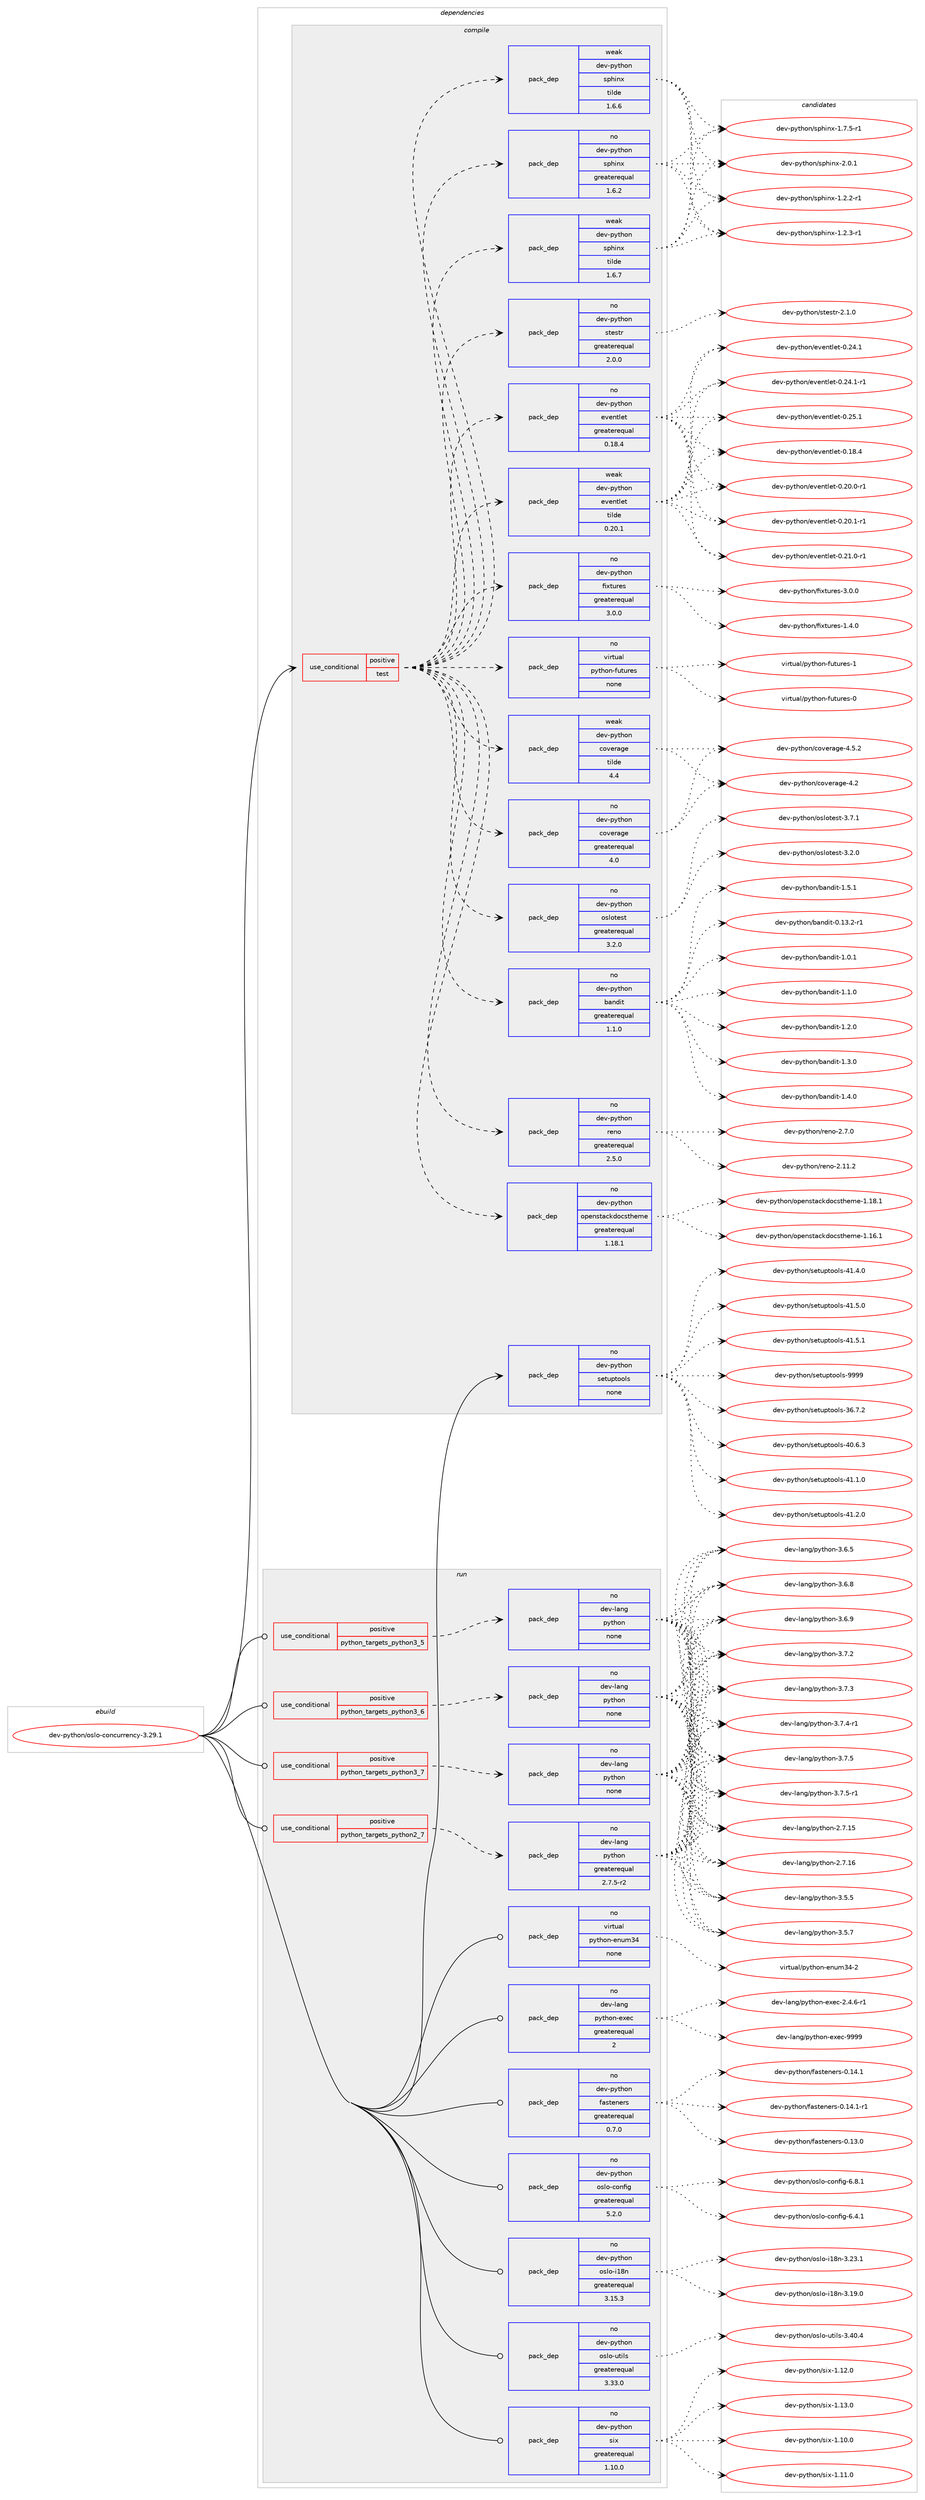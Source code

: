 digraph prolog {

# *************
# Graph options
# *************

newrank=true;
concentrate=true;
compound=true;
graph [rankdir=LR,fontname=Helvetica,fontsize=10,ranksep=1.5];#, ranksep=2.5, nodesep=0.2];
edge  [arrowhead=vee];
node  [fontname=Helvetica,fontsize=10];

# **********
# The ebuild
# **********

subgraph cluster_leftcol {
color=gray;
rank=same;
label=<<i>ebuild</i>>;
id [label="dev-python/oslo-concurrency-3.29.1", color=red, width=4, href="../dev-python/oslo-concurrency-3.29.1.svg"];
}

# ****************
# The dependencies
# ****************

subgraph cluster_midcol {
color=gray;
label=<<i>dependencies</i>>;
subgraph cluster_compile {
fillcolor="#eeeeee";
style=filled;
label=<<i>compile</i>>;
subgraph cond143730 {
dependency618669 [label=<<TABLE BORDER="0" CELLBORDER="1" CELLSPACING="0" CELLPADDING="4"><TR><TD ROWSPAN="3" CELLPADDING="10">use_conditional</TD></TR><TR><TD>positive</TD></TR><TR><TD>test</TD></TR></TABLE>>, shape=none, color=red];
subgraph pack463131 {
dependency618670 [label=<<TABLE BORDER="0" CELLBORDER="1" CELLSPACING="0" CELLPADDING="4" WIDTH="220"><TR><TD ROWSPAN="6" CELLPADDING="30">pack_dep</TD></TR><TR><TD WIDTH="110">no</TD></TR><TR><TD>dev-python</TD></TR><TR><TD>oslotest</TD></TR><TR><TD>greaterequal</TD></TR><TR><TD>3.2.0</TD></TR></TABLE>>, shape=none, color=blue];
}
dependency618669:e -> dependency618670:w [weight=20,style="dashed",arrowhead="vee"];
subgraph pack463132 {
dependency618671 [label=<<TABLE BORDER="0" CELLBORDER="1" CELLSPACING="0" CELLPADDING="4" WIDTH="220"><TR><TD ROWSPAN="6" CELLPADDING="30">pack_dep</TD></TR><TR><TD WIDTH="110">no</TD></TR><TR><TD>dev-python</TD></TR><TR><TD>coverage</TD></TR><TR><TD>greaterequal</TD></TR><TR><TD>4.0</TD></TR></TABLE>>, shape=none, color=blue];
}
dependency618669:e -> dependency618671:w [weight=20,style="dashed",arrowhead="vee"];
subgraph pack463133 {
dependency618672 [label=<<TABLE BORDER="0" CELLBORDER="1" CELLSPACING="0" CELLPADDING="4" WIDTH="220"><TR><TD ROWSPAN="6" CELLPADDING="30">pack_dep</TD></TR><TR><TD WIDTH="110">weak</TD></TR><TR><TD>dev-python</TD></TR><TR><TD>coverage</TD></TR><TR><TD>tilde</TD></TR><TR><TD>4.4</TD></TR></TABLE>>, shape=none, color=blue];
}
dependency618669:e -> dependency618672:w [weight=20,style="dashed",arrowhead="vee"];
subgraph pack463134 {
dependency618673 [label=<<TABLE BORDER="0" CELLBORDER="1" CELLSPACING="0" CELLPADDING="4" WIDTH="220"><TR><TD ROWSPAN="6" CELLPADDING="30">pack_dep</TD></TR><TR><TD WIDTH="110">no</TD></TR><TR><TD>virtual</TD></TR><TR><TD>python-futures</TD></TR><TR><TD>none</TD></TR><TR><TD></TD></TR></TABLE>>, shape=none, color=blue];
}
dependency618669:e -> dependency618673:w [weight=20,style="dashed",arrowhead="vee"];
subgraph pack463135 {
dependency618674 [label=<<TABLE BORDER="0" CELLBORDER="1" CELLSPACING="0" CELLPADDING="4" WIDTH="220"><TR><TD ROWSPAN="6" CELLPADDING="30">pack_dep</TD></TR><TR><TD WIDTH="110">no</TD></TR><TR><TD>dev-python</TD></TR><TR><TD>fixtures</TD></TR><TR><TD>greaterequal</TD></TR><TR><TD>3.0.0</TD></TR></TABLE>>, shape=none, color=blue];
}
dependency618669:e -> dependency618674:w [weight=20,style="dashed",arrowhead="vee"];
subgraph pack463136 {
dependency618675 [label=<<TABLE BORDER="0" CELLBORDER="1" CELLSPACING="0" CELLPADDING="4" WIDTH="220"><TR><TD ROWSPAN="6" CELLPADDING="30">pack_dep</TD></TR><TR><TD WIDTH="110">no</TD></TR><TR><TD>dev-python</TD></TR><TR><TD>stestr</TD></TR><TR><TD>greaterequal</TD></TR><TR><TD>2.0.0</TD></TR></TABLE>>, shape=none, color=blue];
}
dependency618669:e -> dependency618675:w [weight=20,style="dashed",arrowhead="vee"];
subgraph pack463137 {
dependency618676 [label=<<TABLE BORDER="0" CELLBORDER="1" CELLSPACING="0" CELLPADDING="4" WIDTH="220"><TR><TD ROWSPAN="6" CELLPADDING="30">pack_dep</TD></TR><TR><TD WIDTH="110">no</TD></TR><TR><TD>dev-python</TD></TR><TR><TD>sphinx</TD></TR><TR><TD>greaterequal</TD></TR><TR><TD>1.6.2</TD></TR></TABLE>>, shape=none, color=blue];
}
dependency618669:e -> dependency618676:w [weight=20,style="dashed",arrowhead="vee"];
subgraph pack463138 {
dependency618677 [label=<<TABLE BORDER="0" CELLBORDER="1" CELLSPACING="0" CELLPADDING="4" WIDTH="220"><TR><TD ROWSPAN="6" CELLPADDING="30">pack_dep</TD></TR><TR><TD WIDTH="110">weak</TD></TR><TR><TD>dev-python</TD></TR><TR><TD>sphinx</TD></TR><TR><TD>tilde</TD></TR><TR><TD>1.6.6</TD></TR></TABLE>>, shape=none, color=blue];
}
dependency618669:e -> dependency618677:w [weight=20,style="dashed",arrowhead="vee"];
subgraph pack463139 {
dependency618678 [label=<<TABLE BORDER="0" CELLBORDER="1" CELLSPACING="0" CELLPADDING="4" WIDTH="220"><TR><TD ROWSPAN="6" CELLPADDING="30">pack_dep</TD></TR><TR><TD WIDTH="110">weak</TD></TR><TR><TD>dev-python</TD></TR><TR><TD>sphinx</TD></TR><TR><TD>tilde</TD></TR><TR><TD>1.6.7</TD></TR></TABLE>>, shape=none, color=blue];
}
dependency618669:e -> dependency618678:w [weight=20,style="dashed",arrowhead="vee"];
subgraph pack463140 {
dependency618679 [label=<<TABLE BORDER="0" CELLBORDER="1" CELLSPACING="0" CELLPADDING="4" WIDTH="220"><TR><TD ROWSPAN="6" CELLPADDING="30">pack_dep</TD></TR><TR><TD WIDTH="110">no</TD></TR><TR><TD>dev-python</TD></TR><TR><TD>openstackdocstheme</TD></TR><TR><TD>greaterequal</TD></TR><TR><TD>1.18.1</TD></TR></TABLE>>, shape=none, color=blue];
}
dependency618669:e -> dependency618679:w [weight=20,style="dashed",arrowhead="vee"];
subgraph pack463141 {
dependency618680 [label=<<TABLE BORDER="0" CELLBORDER="1" CELLSPACING="0" CELLPADDING="4" WIDTH="220"><TR><TD ROWSPAN="6" CELLPADDING="30">pack_dep</TD></TR><TR><TD WIDTH="110">no</TD></TR><TR><TD>dev-python</TD></TR><TR><TD>reno</TD></TR><TR><TD>greaterequal</TD></TR><TR><TD>2.5.0</TD></TR></TABLE>>, shape=none, color=blue];
}
dependency618669:e -> dependency618680:w [weight=20,style="dashed",arrowhead="vee"];
subgraph pack463142 {
dependency618681 [label=<<TABLE BORDER="0" CELLBORDER="1" CELLSPACING="0" CELLPADDING="4" WIDTH="220"><TR><TD ROWSPAN="6" CELLPADDING="30">pack_dep</TD></TR><TR><TD WIDTH="110">no</TD></TR><TR><TD>dev-python</TD></TR><TR><TD>eventlet</TD></TR><TR><TD>greaterequal</TD></TR><TR><TD>0.18.4</TD></TR></TABLE>>, shape=none, color=blue];
}
dependency618669:e -> dependency618681:w [weight=20,style="dashed",arrowhead="vee"];
subgraph pack463143 {
dependency618682 [label=<<TABLE BORDER="0" CELLBORDER="1" CELLSPACING="0" CELLPADDING="4" WIDTH="220"><TR><TD ROWSPAN="6" CELLPADDING="30">pack_dep</TD></TR><TR><TD WIDTH="110">weak</TD></TR><TR><TD>dev-python</TD></TR><TR><TD>eventlet</TD></TR><TR><TD>tilde</TD></TR><TR><TD>0.20.1</TD></TR></TABLE>>, shape=none, color=blue];
}
dependency618669:e -> dependency618682:w [weight=20,style="dashed",arrowhead="vee"];
subgraph pack463144 {
dependency618683 [label=<<TABLE BORDER="0" CELLBORDER="1" CELLSPACING="0" CELLPADDING="4" WIDTH="220"><TR><TD ROWSPAN="6" CELLPADDING="30">pack_dep</TD></TR><TR><TD WIDTH="110">no</TD></TR><TR><TD>dev-python</TD></TR><TR><TD>bandit</TD></TR><TR><TD>greaterequal</TD></TR><TR><TD>1.1.0</TD></TR></TABLE>>, shape=none, color=blue];
}
dependency618669:e -> dependency618683:w [weight=20,style="dashed",arrowhead="vee"];
}
id:e -> dependency618669:w [weight=20,style="solid",arrowhead="vee"];
subgraph pack463145 {
dependency618684 [label=<<TABLE BORDER="0" CELLBORDER="1" CELLSPACING="0" CELLPADDING="4" WIDTH="220"><TR><TD ROWSPAN="6" CELLPADDING="30">pack_dep</TD></TR><TR><TD WIDTH="110">no</TD></TR><TR><TD>dev-python</TD></TR><TR><TD>setuptools</TD></TR><TR><TD>none</TD></TR><TR><TD></TD></TR></TABLE>>, shape=none, color=blue];
}
id:e -> dependency618684:w [weight=20,style="solid",arrowhead="vee"];
}
subgraph cluster_compileandrun {
fillcolor="#eeeeee";
style=filled;
label=<<i>compile and run</i>>;
}
subgraph cluster_run {
fillcolor="#eeeeee";
style=filled;
label=<<i>run</i>>;
subgraph cond143731 {
dependency618685 [label=<<TABLE BORDER="0" CELLBORDER="1" CELLSPACING="0" CELLPADDING="4"><TR><TD ROWSPAN="3" CELLPADDING="10">use_conditional</TD></TR><TR><TD>positive</TD></TR><TR><TD>python_targets_python2_7</TD></TR></TABLE>>, shape=none, color=red];
subgraph pack463146 {
dependency618686 [label=<<TABLE BORDER="0" CELLBORDER="1" CELLSPACING="0" CELLPADDING="4" WIDTH="220"><TR><TD ROWSPAN="6" CELLPADDING="30">pack_dep</TD></TR><TR><TD WIDTH="110">no</TD></TR><TR><TD>dev-lang</TD></TR><TR><TD>python</TD></TR><TR><TD>greaterequal</TD></TR><TR><TD>2.7.5-r2</TD></TR></TABLE>>, shape=none, color=blue];
}
dependency618685:e -> dependency618686:w [weight=20,style="dashed",arrowhead="vee"];
}
id:e -> dependency618685:w [weight=20,style="solid",arrowhead="odot"];
subgraph cond143732 {
dependency618687 [label=<<TABLE BORDER="0" CELLBORDER="1" CELLSPACING="0" CELLPADDING="4"><TR><TD ROWSPAN="3" CELLPADDING="10">use_conditional</TD></TR><TR><TD>positive</TD></TR><TR><TD>python_targets_python3_5</TD></TR></TABLE>>, shape=none, color=red];
subgraph pack463147 {
dependency618688 [label=<<TABLE BORDER="0" CELLBORDER="1" CELLSPACING="0" CELLPADDING="4" WIDTH="220"><TR><TD ROWSPAN="6" CELLPADDING="30">pack_dep</TD></TR><TR><TD WIDTH="110">no</TD></TR><TR><TD>dev-lang</TD></TR><TR><TD>python</TD></TR><TR><TD>none</TD></TR><TR><TD></TD></TR></TABLE>>, shape=none, color=blue];
}
dependency618687:e -> dependency618688:w [weight=20,style="dashed",arrowhead="vee"];
}
id:e -> dependency618687:w [weight=20,style="solid",arrowhead="odot"];
subgraph cond143733 {
dependency618689 [label=<<TABLE BORDER="0" CELLBORDER="1" CELLSPACING="0" CELLPADDING="4"><TR><TD ROWSPAN="3" CELLPADDING="10">use_conditional</TD></TR><TR><TD>positive</TD></TR><TR><TD>python_targets_python3_6</TD></TR></TABLE>>, shape=none, color=red];
subgraph pack463148 {
dependency618690 [label=<<TABLE BORDER="0" CELLBORDER="1" CELLSPACING="0" CELLPADDING="4" WIDTH="220"><TR><TD ROWSPAN="6" CELLPADDING="30">pack_dep</TD></TR><TR><TD WIDTH="110">no</TD></TR><TR><TD>dev-lang</TD></TR><TR><TD>python</TD></TR><TR><TD>none</TD></TR><TR><TD></TD></TR></TABLE>>, shape=none, color=blue];
}
dependency618689:e -> dependency618690:w [weight=20,style="dashed",arrowhead="vee"];
}
id:e -> dependency618689:w [weight=20,style="solid",arrowhead="odot"];
subgraph cond143734 {
dependency618691 [label=<<TABLE BORDER="0" CELLBORDER="1" CELLSPACING="0" CELLPADDING="4"><TR><TD ROWSPAN="3" CELLPADDING="10">use_conditional</TD></TR><TR><TD>positive</TD></TR><TR><TD>python_targets_python3_7</TD></TR></TABLE>>, shape=none, color=red];
subgraph pack463149 {
dependency618692 [label=<<TABLE BORDER="0" CELLBORDER="1" CELLSPACING="0" CELLPADDING="4" WIDTH="220"><TR><TD ROWSPAN="6" CELLPADDING="30">pack_dep</TD></TR><TR><TD WIDTH="110">no</TD></TR><TR><TD>dev-lang</TD></TR><TR><TD>python</TD></TR><TR><TD>none</TD></TR><TR><TD></TD></TR></TABLE>>, shape=none, color=blue];
}
dependency618691:e -> dependency618692:w [weight=20,style="dashed",arrowhead="vee"];
}
id:e -> dependency618691:w [weight=20,style="solid",arrowhead="odot"];
subgraph pack463150 {
dependency618693 [label=<<TABLE BORDER="0" CELLBORDER="1" CELLSPACING="0" CELLPADDING="4" WIDTH="220"><TR><TD ROWSPAN="6" CELLPADDING="30">pack_dep</TD></TR><TR><TD WIDTH="110">no</TD></TR><TR><TD>dev-lang</TD></TR><TR><TD>python-exec</TD></TR><TR><TD>greaterequal</TD></TR><TR><TD>2</TD></TR></TABLE>>, shape=none, color=blue];
}
id:e -> dependency618693:w [weight=20,style="solid",arrowhead="odot"];
subgraph pack463151 {
dependency618694 [label=<<TABLE BORDER="0" CELLBORDER="1" CELLSPACING="0" CELLPADDING="4" WIDTH="220"><TR><TD ROWSPAN="6" CELLPADDING="30">pack_dep</TD></TR><TR><TD WIDTH="110">no</TD></TR><TR><TD>dev-python</TD></TR><TR><TD>fasteners</TD></TR><TR><TD>greaterequal</TD></TR><TR><TD>0.7.0</TD></TR></TABLE>>, shape=none, color=blue];
}
id:e -> dependency618694:w [weight=20,style="solid",arrowhead="odot"];
subgraph pack463152 {
dependency618695 [label=<<TABLE BORDER="0" CELLBORDER="1" CELLSPACING="0" CELLPADDING="4" WIDTH="220"><TR><TD ROWSPAN="6" CELLPADDING="30">pack_dep</TD></TR><TR><TD WIDTH="110">no</TD></TR><TR><TD>dev-python</TD></TR><TR><TD>oslo-config</TD></TR><TR><TD>greaterequal</TD></TR><TR><TD>5.2.0</TD></TR></TABLE>>, shape=none, color=blue];
}
id:e -> dependency618695:w [weight=20,style="solid",arrowhead="odot"];
subgraph pack463153 {
dependency618696 [label=<<TABLE BORDER="0" CELLBORDER="1" CELLSPACING="0" CELLPADDING="4" WIDTH="220"><TR><TD ROWSPAN="6" CELLPADDING="30">pack_dep</TD></TR><TR><TD WIDTH="110">no</TD></TR><TR><TD>dev-python</TD></TR><TR><TD>oslo-i18n</TD></TR><TR><TD>greaterequal</TD></TR><TR><TD>3.15.3</TD></TR></TABLE>>, shape=none, color=blue];
}
id:e -> dependency618696:w [weight=20,style="solid",arrowhead="odot"];
subgraph pack463154 {
dependency618697 [label=<<TABLE BORDER="0" CELLBORDER="1" CELLSPACING="0" CELLPADDING="4" WIDTH="220"><TR><TD ROWSPAN="6" CELLPADDING="30">pack_dep</TD></TR><TR><TD WIDTH="110">no</TD></TR><TR><TD>dev-python</TD></TR><TR><TD>oslo-utils</TD></TR><TR><TD>greaterequal</TD></TR><TR><TD>3.33.0</TD></TR></TABLE>>, shape=none, color=blue];
}
id:e -> dependency618697:w [weight=20,style="solid",arrowhead="odot"];
subgraph pack463155 {
dependency618698 [label=<<TABLE BORDER="0" CELLBORDER="1" CELLSPACING="0" CELLPADDING="4" WIDTH="220"><TR><TD ROWSPAN="6" CELLPADDING="30">pack_dep</TD></TR><TR><TD WIDTH="110">no</TD></TR><TR><TD>dev-python</TD></TR><TR><TD>six</TD></TR><TR><TD>greaterequal</TD></TR><TR><TD>1.10.0</TD></TR></TABLE>>, shape=none, color=blue];
}
id:e -> dependency618698:w [weight=20,style="solid",arrowhead="odot"];
subgraph pack463156 {
dependency618699 [label=<<TABLE BORDER="0" CELLBORDER="1" CELLSPACING="0" CELLPADDING="4" WIDTH="220"><TR><TD ROWSPAN="6" CELLPADDING="30">pack_dep</TD></TR><TR><TD WIDTH="110">no</TD></TR><TR><TD>virtual</TD></TR><TR><TD>python-enum34</TD></TR><TR><TD>none</TD></TR><TR><TD></TD></TR></TABLE>>, shape=none, color=blue];
}
id:e -> dependency618699:w [weight=20,style="solid",arrowhead="odot"];
}
}

# **************
# The candidates
# **************

subgraph cluster_choices {
rank=same;
color=gray;
label=<<i>candidates</i>>;

subgraph choice463131 {
color=black;
nodesep=1;
choice1001011184511212111610411111047111115108111116101115116455146504648 [label="dev-python/oslotest-3.2.0", color=red, width=4,href="../dev-python/oslotest-3.2.0.svg"];
choice1001011184511212111610411111047111115108111116101115116455146554649 [label="dev-python/oslotest-3.7.1", color=red, width=4,href="../dev-python/oslotest-3.7.1.svg"];
dependency618670:e -> choice1001011184511212111610411111047111115108111116101115116455146504648:w [style=dotted,weight="100"];
dependency618670:e -> choice1001011184511212111610411111047111115108111116101115116455146554649:w [style=dotted,weight="100"];
}
subgraph choice463132 {
color=black;
nodesep=1;
choice1001011184511212111610411111047991111181011149710310145524650 [label="dev-python/coverage-4.2", color=red, width=4,href="../dev-python/coverage-4.2.svg"];
choice10010111845112121116104111110479911111810111497103101455246534650 [label="dev-python/coverage-4.5.2", color=red, width=4,href="../dev-python/coverage-4.5.2.svg"];
dependency618671:e -> choice1001011184511212111610411111047991111181011149710310145524650:w [style=dotted,weight="100"];
dependency618671:e -> choice10010111845112121116104111110479911111810111497103101455246534650:w [style=dotted,weight="100"];
}
subgraph choice463133 {
color=black;
nodesep=1;
choice1001011184511212111610411111047991111181011149710310145524650 [label="dev-python/coverage-4.2", color=red, width=4,href="../dev-python/coverage-4.2.svg"];
choice10010111845112121116104111110479911111810111497103101455246534650 [label="dev-python/coverage-4.5.2", color=red, width=4,href="../dev-python/coverage-4.5.2.svg"];
dependency618672:e -> choice1001011184511212111610411111047991111181011149710310145524650:w [style=dotted,weight="100"];
dependency618672:e -> choice10010111845112121116104111110479911111810111497103101455246534650:w [style=dotted,weight="100"];
}
subgraph choice463134 {
color=black;
nodesep=1;
choice1181051141161179710847112121116104111110451021171161171141011154548 [label="virtual/python-futures-0", color=red, width=4,href="../virtual/python-futures-0.svg"];
choice1181051141161179710847112121116104111110451021171161171141011154549 [label="virtual/python-futures-1", color=red, width=4,href="../virtual/python-futures-1.svg"];
dependency618673:e -> choice1181051141161179710847112121116104111110451021171161171141011154548:w [style=dotted,weight="100"];
dependency618673:e -> choice1181051141161179710847112121116104111110451021171161171141011154549:w [style=dotted,weight="100"];
}
subgraph choice463135 {
color=black;
nodesep=1;
choice1001011184511212111610411111047102105120116117114101115454946524648 [label="dev-python/fixtures-1.4.0", color=red, width=4,href="../dev-python/fixtures-1.4.0.svg"];
choice1001011184511212111610411111047102105120116117114101115455146484648 [label="dev-python/fixtures-3.0.0", color=red, width=4,href="../dev-python/fixtures-3.0.0.svg"];
dependency618674:e -> choice1001011184511212111610411111047102105120116117114101115454946524648:w [style=dotted,weight="100"];
dependency618674:e -> choice1001011184511212111610411111047102105120116117114101115455146484648:w [style=dotted,weight="100"];
}
subgraph choice463136 {
color=black;
nodesep=1;
choice1001011184511212111610411111047115116101115116114455046494648 [label="dev-python/stestr-2.1.0", color=red, width=4,href="../dev-python/stestr-2.1.0.svg"];
dependency618675:e -> choice1001011184511212111610411111047115116101115116114455046494648:w [style=dotted,weight="100"];
}
subgraph choice463137 {
color=black;
nodesep=1;
choice10010111845112121116104111110471151121041051101204549465046504511449 [label="dev-python/sphinx-1.2.2-r1", color=red, width=4,href="../dev-python/sphinx-1.2.2-r1.svg"];
choice10010111845112121116104111110471151121041051101204549465046514511449 [label="dev-python/sphinx-1.2.3-r1", color=red, width=4,href="../dev-python/sphinx-1.2.3-r1.svg"];
choice10010111845112121116104111110471151121041051101204549465546534511449 [label="dev-python/sphinx-1.7.5-r1", color=red, width=4,href="../dev-python/sphinx-1.7.5-r1.svg"];
choice1001011184511212111610411111047115112104105110120455046484649 [label="dev-python/sphinx-2.0.1", color=red, width=4,href="../dev-python/sphinx-2.0.1.svg"];
dependency618676:e -> choice10010111845112121116104111110471151121041051101204549465046504511449:w [style=dotted,weight="100"];
dependency618676:e -> choice10010111845112121116104111110471151121041051101204549465046514511449:w [style=dotted,weight="100"];
dependency618676:e -> choice10010111845112121116104111110471151121041051101204549465546534511449:w [style=dotted,weight="100"];
dependency618676:e -> choice1001011184511212111610411111047115112104105110120455046484649:w [style=dotted,weight="100"];
}
subgraph choice463138 {
color=black;
nodesep=1;
choice10010111845112121116104111110471151121041051101204549465046504511449 [label="dev-python/sphinx-1.2.2-r1", color=red, width=4,href="../dev-python/sphinx-1.2.2-r1.svg"];
choice10010111845112121116104111110471151121041051101204549465046514511449 [label="dev-python/sphinx-1.2.3-r1", color=red, width=4,href="../dev-python/sphinx-1.2.3-r1.svg"];
choice10010111845112121116104111110471151121041051101204549465546534511449 [label="dev-python/sphinx-1.7.5-r1", color=red, width=4,href="../dev-python/sphinx-1.7.5-r1.svg"];
choice1001011184511212111610411111047115112104105110120455046484649 [label="dev-python/sphinx-2.0.1", color=red, width=4,href="../dev-python/sphinx-2.0.1.svg"];
dependency618677:e -> choice10010111845112121116104111110471151121041051101204549465046504511449:w [style=dotted,weight="100"];
dependency618677:e -> choice10010111845112121116104111110471151121041051101204549465046514511449:w [style=dotted,weight="100"];
dependency618677:e -> choice10010111845112121116104111110471151121041051101204549465546534511449:w [style=dotted,weight="100"];
dependency618677:e -> choice1001011184511212111610411111047115112104105110120455046484649:w [style=dotted,weight="100"];
}
subgraph choice463139 {
color=black;
nodesep=1;
choice10010111845112121116104111110471151121041051101204549465046504511449 [label="dev-python/sphinx-1.2.2-r1", color=red, width=4,href="../dev-python/sphinx-1.2.2-r1.svg"];
choice10010111845112121116104111110471151121041051101204549465046514511449 [label="dev-python/sphinx-1.2.3-r1", color=red, width=4,href="../dev-python/sphinx-1.2.3-r1.svg"];
choice10010111845112121116104111110471151121041051101204549465546534511449 [label="dev-python/sphinx-1.7.5-r1", color=red, width=4,href="../dev-python/sphinx-1.7.5-r1.svg"];
choice1001011184511212111610411111047115112104105110120455046484649 [label="dev-python/sphinx-2.0.1", color=red, width=4,href="../dev-python/sphinx-2.0.1.svg"];
dependency618678:e -> choice10010111845112121116104111110471151121041051101204549465046504511449:w [style=dotted,weight="100"];
dependency618678:e -> choice10010111845112121116104111110471151121041051101204549465046514511449:w [style=dotted,weight="100"];
dependency618678:e -> choice10010111845112121116104111110471151121041051101204549465546534511449:w [style=dotted,weight="100"];
dependency618678:e -> choice1001011184511212111610411111047115112104105110120455046484649:w [style=dotted,weight="100"];
}
subgraph choice463140 {
color=black;
nodesep=1;
choice100101118451121211161041111104711111210111011511697991071001119911511610410110910145494649544649 [label="dev-python/openstackdocstheme-1.16.1", color=red, width=4,href="../dev-python/openstackdocstheme-1.16.1.svg"];
choice100101118451121211161041111104711111210111011511697991071001119911511610410110910145494649564649 [label="dev-python/openstackdocstheme-1.18.1", color=red, width=4,href="../dev-python/openstackdocstheme-1.18.1.svg"];
dependency618679:e -> choice100101118451121211161041111104711111210111011511697991071001119911511610410110910145494649544649:w [style=dotted,weight="100"];
dependency618679:e -> choice100101118451121211161041111104711111210111011511697991071001119911511610410110910145494649564649:w [style=dotted,weight="100"];
}
subgraph choice463141 {
color=black;
nodesep=1;
choice100101118451121211161041111104711410111011145504649494650 [label="dev-python/reno-2.11.2", color=red, width=4,href="../dev-python/reno-2.11.2.svg"];
choice1001011184511212111610411111047114101110111455046554648 [label="dev-python/reno-2.7.0", color=red, width=4,href="../dev-python/reno-2.7.0.svg"];
dependency618680:e -> choice100101118451121211161041111104711410111011145504649494650:w [style=dotted,weight="100"];
dependency618680:e -> choice1001011184511212111610411111047114101110111455046554648:w [style=dotted,weight="100"];
}
subgraph choice463142 {
color=black;
nodesep=1;
choice100101118451121211161041111104710111810111011610810111645484649564652 [label="dev-python/eventlet-0.18.4", color=red, width=4,href="../dev-python/eventlet-0.18.4.svg"];
choice1001011184511212111610411111047101118101110116108101116454846504846484511449 [label="dev-python/eventlet-0.20.0-r1", color=red, width=4,href="../dev-python/eventlet-0.20.0-r1.svg"];
choice1001011184511212111610411111047101118101110116108101116454846504846494511449 [label="dev-python/eventlet-0.20.1-r1", color=red, width=4,href="../dev-python/eventlet-0.20.1-r1.svg"];
choice1001011184511212111610411111047101118101110116108101116454846504946484511449 [label="dev-python/eventlet-0.21.0-r1", color=red, width=4,href="../dev-python/eventlet-0.21.0-r1.svg"];
choice100101118451121211161041111104710111810111011610810111645484650524649 [label="dev-python/eventlet-0.24.1", color=red, width=4,href="../dev-python/eventlet-0.24.1.svg"];
choice1001011184511212111610411111047101118101110116108101116454846505246494511449 [label="dev-python/eventlet-0.24.1-r1", color=red, width=4,href="../dev-python/eventlet-0.24.1-r1.svg"];
choice100101118451121211161041111104710111810111011610810111645484650534649 [label="dev-python/eventlet-0.25.1", color=red, width=4,href="../dev-python/eventlet-0.25.1.svg"];
dependency618681:e -> choice100101118451121211161041111104710111810111011610810111645484649564652:w [style=dotted,weight="100"];
dependency618681:e -> choice1001011184511212111610411111047101118101110116108101116454846504846484511449:w [style=dotted,weight="100"];
dependency618681:e -> choice1001011184511212111610411111047101118101110116108101116454846504846494511449:w [style=dotted,weight="100"];
dependency618681:e -> choice1001011184511212111610411111047101118101110116108101116454846504946484511449:w [style=dotted,weight="100"];
dependency618681:e -> choice100101118451121211161041111104710111810111011610810111645484650524649:w [style=dotted,weight="100"];
dependency618681:e -> choice1001011184511212111610411111047101118101110116108101116454846505246494511449:w [style=dotted,weight="100"];
dependency618681:e -> choice100101118451121211161041111104710111810111011610810111645484650534649:w [style=dotted,weight="100"];
}
subgraph choice463143 {
color=black;
nodesep=1;
choice100101118451121211161041111104710111810111011610810111645484649564652 [label="dev-python/eventlet-0.18.4", color=red, width=4,href="../dev-python/eventlet-0.18.4.svg"];
choice1001011184511212111610411111047101118101110116108101116454846504846484511449 [label="dev-python/eventlet-0.20.0-r1", color=red, width=4,href="../dev-python/eventlet-0.20.0-r1.svg"];
choice1001011184511212111610411111047101118101110116108101116454846504846494511449 [label="dev-python/eventlet-0.20.1-r1", color=red, width=4,href="../dev-python/eventlet-0.20.1-r1.svg"];
choice1001011184511212111610411111047101118101110116108101116454846504946484511449 [label="dev-python/eventlet-0.21.0-r1", color=red, width=4,href="../dev-python/eventlet-0.21.0-r1.svg"];
choice100101118451121211161041111104710111810111011610810111645484650524649 [label="dev-python/eventlet-0.24.1", color=red, width=4,href="../dev-python/eventlet-0.24.1.svg"];
choice1001011184511212111610411111047101118101110116108101116454846505246494511449 [label="dev-python/eventlet-0.24.1-r1", color=red, width=4,href="../dev-python/eventlet-0.24.1-r1.svg"];
choice100101118451121211161041111104710111810111011610810111645484650534649 [label="dev-python/eventlet-0.25.1", color=red, width=4,href="../dev-python/eventlet-0.25.1.svg"];
dependency618682:e -> choice100101118451121211161041111104710111810111011610810111645484649564652:w [style=dotted,weight="100"];
dependency618682:e -> choice1001011184511212111610411111047101118101110116108101116454846504846484511449:w [style=dotted,weight="100"];
dependency618682:e -> choice1001011184511212111610411111047101118101110116108101116454846504846494511449:w [style=dotted,weight="100"];
dependency618682:e -> choice1001011184511212111610411111047101118101110116108101116454846504946484511449:w [style=dotted,weight="100"];
dependency618682:e -> choice100101118451121211161041111104710111810111011610810111645484650524649:w [style=dotted,weight="100"];
dependency618682:e -> choice1001011184511212111610411111047101118101110116108101116454846505246494511449:w [style=dotted,weight="100"];
dependency618682:e -> choice100101118451121211161041111104710111810111011610810111645484650534649:w [style=dotted,weight="100"];
}
subgraph choice463144 {
color=black;
nodesep=1;
choice10010111845112121116104111110479897110100105116454846495146504511449 [label="dev-python/bandit-0.13.2-r1", color=red, width=4,href="../dev-python/bandit-0.13.2-r1.svg"];
choice10010111845112121116104111110479897110100105116454946484649 [label="dev-python/bandit-1.0.1", color=red, width=4,href="../dev-python/bandit-1.0.1.svg"];
choice10010111845112121116104111110479897110100105116454946494648 [label="dev-python/bandit-1.1.0", color=red, width=4,href="../dev-python/bandit-1.1.0.svg"];
choice10010111845112121116104111110479897110100105116454946504648 [label="dev-python/bandit-1.2.0", color=red, width=4,href="../dev-python/bandit-1.2.0.svg"];
choice10010111845112121116104111110479897110100105116454946514648 [label="dev-python/bandit-1.3.0", color=red, width=4,href="../dev-python/bandit-1.3.0.svg"];
choice10010111845112121116104111110479897110100105116454946524648 [label="dev-python/bandit-1.4.0", color=red, width=4,href="../dev-python/bandit-1.4.0.svg"];
choice10010111845112121116104111110479897110100105116454946534649 [label="dev-python/bandit-1.5.1", color=red, width=4,href="../dev-python/bandit-1.5.1.svg"];
dependency618683:e -> choice10010111845112121116104111110479897110100105116454846495146504511449:w [style=dotted,weight="100"];
dependency618683:e -> choice10010111845112121116104111110479897110100105116454946484649:w [style=dotted,weight="100"];
dependency618683:e -> choice10010111845112121116104111110479897110100105116454946494648:w [style=dotted,weight="100"];
dependency618683:e -> choice10010111845112121116104111110479897110100105116454946504648:w [style=dotted,weight="100"];
dependency618683:e -> choice10010111845112121116104111110479897110100105116454946514648:w [style=dotted,weight="100"];
dependency618683:e -> choice10010111845112121116104111110479897110100105116454946524648:w [style=dotted,weight="100"];
dependency618683:e -> choice10010111845112121116104111110479897110100105116454946534649:w [style=dotted,weight="100"];
}
subgraph choice463145 {
color=black;
nodesep=1;
choice100101118451121211161041111104711510111611711211611111110811545515446554650 [label="dev-python/setuptools-36.7.2", color=red, width=4,href="../dev-python/setuptools-36.7.2.svg"];
choice100101118451121211161041111104711510111611711211611111110811545524846544651 [label="dev-python/setuptools-40.6.3", color=red, width=4,href="../dev-python/setuptools-40.6.3.svg"];
choice100101118451121211161041111104711510111611711211611111110811545524946494648 [label="dev-python/setuptools-41.1.0", color=red, width=4,href="../dev-python/setuptools-41.1.0.svg"];
choice100101118451121211161041111104711510111611711211611111110811545524946504648 [label="dev-python/setuptools-41.2.0", color=red, width=4,href="../dev-python/setuptools-41.2.0.svg"];
choice100101118451121211161041111104711510111611711211611111110811545524946524648 [label="dev-python/setuptools-41.4.0", color=red, width=4,href="../dev-python/setuptools-41.4.0.svg"];
choice100101118451121211161041111104711510111611711211611111110811545524946534648 [label="dev-python/setuptools-41.5.0", color=red, width=4,href="../dev-python/setuptools-41.5.0.svg"];
choice100101118451121211161041111104711510111611711211611111110811545524946534649 [label="dev-python/setuptools-41.5.1", color=red, width=4,href="../dev-python/setuptools-41.5.1.svg"];
choice10010111845112121116104111110471151011161171121161111111081154557575757 [label="dev-python/setuptools-9999", color=red, width=4,href="../dev-python/setuptools-9999.svg"];
dependency618684:e -> choice100101118451121211161041111104711510111611711211611111110811545515446554650:w [style=dotted,weight="100"];
dependency618684:e -> choice100101118451121211161041111104711510111611711211611111110811545524846544651:w [style=dotted,weight="100"];
dependency618684:e -> choice100101118451121211161041111104711510111611711211611111110811545524946494648:w [style=dotted,weight="100"];
dependency618684:e -> choice100101118451121211161041111104711510111611711211611111110811545524946504648:w [style=dotted,weight="100"];
dependency618684:e -> choice100101118451121211161041111104711510111611711211611111110811545524946524648:w [style=dotted,weight="100"];
dependency618684:e -> choice100101118451121211161041111104711510111611711211611111110811545524946534648:w [style=dotted,weight="100"];
dependency618684:e -> choice100101118451121211161041111104711510111611711211611111110811545524946534649:w [style=dotted,weight="100"];
dependency618684:e -> choice10010111845112121116104111110471151011161171121161111111081154557575757:w [style=dotted,weight="100"];
}
subgraph choice463146 {
color=black;
nodesep=1;
choice10010111845108971101034711212111610411111045504655464953 [label="dev-lang/python-2.7.15", color=red, width=4,href="../dev-lang/python-2.7.15.svg"];
choice10010111845108971101034711212111610411111045504655464954 [label="dev-lang/python-2.7.16", color=red, width=4,href="../dev-lang/python-2.7.16.svg"];
choice100101118451089711010347112121116104111110455146534653 [label="dev-lang/python-3.5.5", color=red, width=4,href="../dev-lang/python-3.5.5.svg"];
choice100101118451089711010347112121116104111110455146534655 [label="dev-lang/python-3.5.7", color=red, width=4,href="../dev-lang/python-3.5.7.svg"];
choice100101118451089711010347112121116104111110455146544653 [label="dev-lang/python-3.6.5", color=red, width=4,href="../dev-lang/python-3.6.5.svg"];
choice100101118451089711010347112121116104111110455146544656 [label="dev-lang/python-3.6.8", color=red, width=4,href="../dev-lang/python-3.6.8.svg"];
choice100101118451089711010347112121116104111110455146544657 [label="dev-lang/python-3.6.9", color=red, width=4,href="../dev-lang/python-3.6.9.svg"];
choice100101118451089711010347112121116104111110455146554650 [label="dev-lang/python-3.7.2", color=red, width=4,href="../dev-lang/python-3.7.2.svg"];
choice100101118451089711010347112121116104111110455146554651 [label="dev-lang/python-3.7.3", color=red, width=4,href="../dev-lang/python-3.7.3.svg"];
choice1001011184510897110103471121211161041111104551465546524511449 [label="dev-lang/python-3.7.4-r1", color=red, width=4,href="../dev-lang/python-3.7.4-r1.svg"];
choice100101118451089711010347112121116104111110455146554653 [label="dev-lang/python-3.7.5", color=red, width=4,href="../dev-lang/python-3.7.5.svg"];
choice1001011184510897110103471121211161041111104551465546534511449 [label="dev-lang/python-3.7.5-r1", color=red, width=4,href="../dev-lang/python-3.7.5-r1.svg"];
dependency618686:e -> choice10010111845108971101034711212111610411111045504655464953:w [style=dotted,weight="100"];
dependency618686:e -> choice10010111845108971101034711212111610411111045504655464954:w [style=dotted,weight="100"];
dependency618686:e -> choice100101118451089711010347112121116104111110455146534653:w [style=dotted,weight="100"];
dependency618686:e -> choice100101118451089711010347112121116104111110455146534655:w [style=dotted,weight="100"];
dependency618686:e -> choice100101118451089711010347112121116104111110455146544653:w [style=dotted,weight="100"];
dependency618686:e -> choice100101118451089711010347112121116104111110455146544656:w [style=dotted,weight="100"];
dependency618686:e -> choice100101118451089711010347112121116104111110455146544657:w [style=dotted,weight="100"];
dependency618686:e -> choice100101118451089711010347112121116104111110455146554650:w [style=dotted,weight="100"];
dependency618686:e -> choice100101118451089711010347112121116104111110455146554651:w [style=dotted,weight="100"];
dependency618686:e -> choice1001011184510897110103471121211161041111104551465546524511449:w [style=dotted,weight="100"];
dependency618686:e -> choice100101118451089711010347112121116104111110455146554653:w [style=dotted,weight="100"];
dependency618686:e -> choice1001011184510897110103471121211161041111104551465546534511449:w [style=dotted,weight="100"];
}
subgraph choice463147 {
color=black;
nodesep=1;
choice10010111845108971101034711212111610411111045504655464953 [label="dev-lang/python-2.7.15", color=red, width=4,href="../dev-lang/python-2.7.15.svg"];
choice10010111845108971101034711212111610411111045504655464954 [label="dev-lang/python-2.7.16", color=red, width=4,href="../dev-lang/python-2.7.16.svg"];
choice100101118451089711010347112121116104111110455146534653 [label="dev-lang/python-3.5.5", color=red, width=4,href="../dev-lang/python-3.5.5.svg"];
choice100101118451089711010347112121116104111110455146534655 [label="dev-lang/python-3.5.7", color=red, width=4,href="../dev-lang/python-3.5.7.svg"];
choice100101118451089711010347112121116104111110455146544653 [label="dev-lang/python-3.6.5", color=red, width=4,href="../dev-lang/python-3.6.5.svg"];
choice100101118451089711010347112121116104111110455146544656 [label="dev-lang/python-3.6.8", color=red, width=4,href="../dev-lang/python-3.6.8.svg"];
choice100101118451089711010347112121116104111110455146544657 [label="dev-lang/python-3.6.9", color=red, width=4,href="../dev-lang/python-3.6.9.svg"];
choice100101118451089711010347112121116104111110455146554650 [label="dev-lang/python-3.7.2", color=red, width=4,href="../dev-lang/python-3.7.2.svg"];
choice100101118451089711010347112121116104111110455146554651 [label="dev-lang/python-3.7.3", color=red, width=4,href="../dev-lang/python-3.7.3.svg"];
choice1001011184510897110103471121211161041111104551465546524511449 [label="dev-lang/python-3.7.4-r1", color=red, width=4,href="../dev-lang/python-3.7.4-r1.svg"];
choice100101118451089711010347112121116104111110455146554653 [label="dev-lang/python-3.7.5", color=red, width=4,href="../dev-lang/python-3.7.5.svg"];
choice1001011184510897110103471121211161041111104551465546534511449 [label="dev-lang/python-3.7.5-r1", color=red, width=4,href="../dev-lang/python-3.7.5-r1.svg"];
dependency618688:e -> choice10010111845108971101034711212111610411111045504655464953:w [style=dotted,weight="100"];
dependency618688:e -> choice10010111845108971101034711212111610411111045504655464954:w [style=dotted,weight="100"];
dependency618688:e -> choice100101118451089711010347112121116104111110455146534653:w [style=dotted,weight="100"];
dependency618688:e -> choice100101118451089711010347112121116104111110455146534655:w [style=dotted,weight="100"];
dependency618688:e -> choice100101118451089711010347112121116104111110455146544653:w [style=dotted,weight="100"];
dependency618688:e -> choice100101118451089711010347112121116104111110455146544656:w [style=dotted,weight="100"];
dependency618688:e -> choice100101118451089711010347112121116104111110455146544657:w [style=dotted,weight="100"];
dependency618688:e -> choice100101118451089711010347112121116104111110455146554650:w [style=dotted,weight="100"];
dependency618688:e -> choice100101118451089711010347112121116104111110455146554651:w [style=dotted,weight="100"];
dependency618688:e -> choice1001011184510897110103471121211161041111104551465546524511449:w [style=dotted,weight="100"];
dependency618688:e -> choice100101118451089711010347112121116104111110455146554653:w [style=dotted,weight="100"];
dependency618688:e -> choice1001011184510897110103471121211161041111104551465546534511449:w [style=dotted,weight="100"];
}
subgraph choice463148 {
color=black;
nodesep=1;
choice10010111845108971101034711212111610411111045504655464953 [label="dev-lang/python-2.7.15", color=red, width=4,href="../dev-lang/python-2.7.15.svg"];
choice10010111845108971101034711212111610411111045504655464954 [label="dev-lang/python-2.7.16", color=red, width=4,href="../dev-lang/python-2.7.16.svg"];
choice100101118451089711010347112121116104111110455146534653 [label="dev-lang/python-3.5.5", color=red, width=4,href="../dev-lang/python-3.5.5.svg"];
choice100101118451089711010347112121116104111110455146534655 [label="dev-lang/python-3.5.7", color=red, width=4,href="../dev-lang/python-3.5.7.svg"];
choice100101118451089711010347112121116104111110455146544653 [label="dev-lang/python-3.6.5", color=red, width=4,href="../dev-lang/python-3.6.5.svg"];
choice100101118451089711010347112121116104111110455146544656 [label="dev-lang/python-3.6.8", color=red, width=4,href="../dev-lang/python-3.6.8.svg"];
choice100101118451089711010347112121116104111110455146544657 [label="dev-lang/python-3.6.9", color=red, width=4,href="../dev-lang/python-3.6.9.svg"];
choice100101118451089711010347112121116104111110455146554650 [label="dev-lang/python-3.7.2", color=red, width=4,href="../dev-lang/python-3.7.2.svg"];
choice100101118451089711010347112121116104111110455146554651 [label="dev-lang/python-3.7.3", color=red, width=4,href="../dev-lang/python-3.7.3.svg"];
choice1001011184510897110103471121211161041111104551465546524511449 [label="dev-lang/python-3.7.4-r1", color=red, width=4,href="../dev-lang/python-3.7.4-r1.svg"];
choice100101118451089711010347112121116104111110455146554653 [label="dev-lang/python-3.7.5", color=red, width=4,href="../dev-lang/python-3.7.5.svg"];
choice1001011184510897110103471121211161041111104551465546534511449 [label="dev-lang/python-3.7.5-r1", color=red, width=4,href="../dev-lang/python-3.7.5-r1.svg"];
dependency618690:e -> choice10010111845108971101034711212111610411111045504655464953:w [style=dotted,weight="100"];
dependency618690:e -> choice10010111845108971101034711212111610411111045504655464954:w [style=dotted,weight="100"];
dependency618690:e -> choice100101118451089711010347112121116104111110455146534653:w [style=dotted,weight="100"];
dependency618690:e -> choice100101118451089711010347112121116104111110455146534655:w [style=dotted,weight="100"];
dependency618690:e -> choice100101118451089711010347112121116104111110455146544653:w [style=dotted,weight="100"];
dependency618690:e -> choice100101118451089711010347112121116104111110455146544656:w [style=dotted,weight="100"];
dependency618690:e -> choice100101118451089711010347112121116104111110455146544657:w [style=dotted,weight="100"];
dependency618690:e -> choice100101118451089711010347112121116104111110455146554650:w [style=dotted,weight="100"];
dependency618690:e -> choice100101118451089711010347112121116104111110455146554651:w [style=dotted,weight="100"];
dependency618690:e -> choice1001011184510897110103471121211161041111104551465546524511449:w [style=dotted,weight="100"];
dependency618690:e -> choice100101118451089711010347112121116104111110455146554653:w [style=dotted,weight="100"];
dependency618690:e -> choice1001011184510897110103471121211161041111104551465546534511449:w [style=dotted,weight="100"];
}
subgraph choice463149 {
color=black;
nodesep=1;
choice10010111845108971101034711212111610411111045504655464953 [label="dev-lang/python-2.7.15", color=red, width=4,href="../dev-lang/python-2.7.15.svg"];
choice10010111845108971101034711212111610411111045504655464954 [label="dev-lang/python-2.7.16", color=red, width=4,href="../dev-lang/python-2.7.16.svg"];
choice100101118451089711010347112121116104111110455146534653 [label="dev-lang/python-3.5.5", color=red, width=4,href="../dev-lang/python-3.5.5.svg"];
choice100101118451089711010347112121116104111110455146534655 [label="dev-lang/python-3.5.7", color=red, width=4,href="../dev-lang/python-3.5.7.svg"];
choice100101118451089711010347112121116104111110455146544653 [label="dev-lang/python-3.6.5", color=red, width=4,href="../dev-lang/python-3.6.5.svg"];
choice100101118451089711010347112121116104111110455146544656 [label="dev-lang/python-3.6.8", color=red, width=4,href="../dev-lang/python-3.6.8.svg"];
choice100101118451089711010347112121116104111110455146544657 [label="dev-lang/python-3.6.9", color=red, width=4,href="../dev-lang/python-3.6.9.svg"];
choice100101118451089711010347112121116104111110455146554650 [label="dev-lang/python-3.7.2", color=red, width=4,href="../dev-lang/python-3.7.2.svg"];
choice100101118451089711010347112121116104111110455146554651 [label="dev-lang/python-3.7.3", color=red, width=4,href="../dev-lang/python-3.7.3.svg"];
choice1001011184510897110103471121211161041111104551465546524511449 [label="dev-lang/python-3.7.4-r1", color=red, width=4,href="../dev-lang/python-3.7.4-r1.svg"];
choice100101118451089711010347112121116104111110455146554653 [label="dev-lang/python-3.7.5", color=red, width=4,href="../dev-lang/python-3.7.5.svg"];
choice1001011184510897110103471121211161041111104551465546534511449 [label="dev-lang/python-3.7.5-r1", color=red, width=4,href="../dev-lang/python-3.7.5-r1.svg"];
dependency618692:e -> choice10010111845108971101034711212111610411111045504655464953:w [style=dotted,weight="100"];
dependency618692:e -> choice10010111845108971101034711212111610411111045504655464954:w [style=dotted,weight="100"];
dependency618692:e -> choice100101118451089711010347112121116104111110455146534653:w [style=dotted,weight="100"];
dependency618692:e -> choice100101118451089711010347112121116104111110455146534655:w [style=dotted,weight="100"];
dependency618692:e -> choice100101118451089711010347112121116104111110455146544653:w [style=dotted,weight="100"];
dependency618692:e -> choice100101118451089711010347112121116104111110455146544656:w [style=dotted,weight="100"];
dependency618692:e -> choice100101118451089711010347112121116104111110455146544657:w [style=dotted,weight="100"];
dependency618692:e -> choice100101118451089711010347112121116104111110455146554650:w [style=dotted,weight="100"];
dependency618692:e -> choice100101118451089711010347112121116104111110455146554651:w [style=dotted,weight="100"];
dependency618692:e -> choice1001011184510897110103471121211161041111104551465546524511449:w [style=dotted,weight="100"];
dependency618692:e -> choice100101118451089711010347112121116104111110455146554653:w [style=dotted,weight="100"];
dependency618692:e -> choice1001011184510897110103471121211161041111104551465546534511449:w [style=dotted,weight="100"];
}
subgraph choice463150 {
color=black;
nodesep=1;
choice10010111845108971101034711212111610411111045101120101994550465246544511449 [label="dev-lang/python-exec-2.4.6-r1", color=red, width=4,href="../dev-lang/python-exec-2.4.6-r1.svg"];
choice10010111845108971101034711212111610411111045101120101994557575757 [label="dev-lang/python-exec-9999", color=red, width=4,href="../dev-lang/python-exec-9999.svg"];
dependency618693:e -> choice10010111845108971101034711212111610411111045101120101994550465246544511449:w [style=dotted,weight="100"];
dependency618693:e -> choice10010111845108971101034711212111610411111045101120101994557575757:w [style=dotted,weight="100"];
}
subgraph choice463151 {
color=black;
nodesep=1;
choice10010111845112121116104111110471029711511610111010111411545484649514648 [label="dev-python/fasteners-0.13.0", color=red, width=4,href="../dev-python/fasteners-0.13.0.svg"];
choice10010111845112121116104111110471029711511610111010111411545484649524649 [label="dev-python/fasteners-0.14.1", color=red, width=4,href="../dev-python/fasteners-0.14.1.svg"];
choice100101118451121211161041111104710297115116101110101114115454846495246494511449 [label="dev-python/fasteners-0.14.1-r1", color=red, width=4,href="../dev-python/fasteners-0.14.1-r1.svg"];
dependency618694:e -> choice10010111845112121116104111110471029711511610111010111411545484649514648:w [style=dotted,weight="100"];
dependency618694:e -> choice10010111845112121116104111110471029711511610111010111411545484649524649:w [style=dotted,weight="100"];
dependency618694:e -> choice100101118451121211161041111104710297115116101110101114115454846495246494511449:w [style=dotted,weight="100"];
}
subgraph choice463152 {
color=black;
nodesep=1;
choice10010111845112121116104111110471111151081114599111110102105103455446524649 [label="dev-python/oslo-config-6.4.1", color=red, width=4,href="../dev-python/oslo-config-6.4.1.svg"];
choice10010111845112121116104111110471111151081114599111110102105103455446564649 [label="dev-python/oslo-config-6.8.1", color=red, width=4,href="../dev-python/oslo-config-6.8.1.svg"];
dependency618695:e -> choice10010111845112121116104111110471111151081114599111110102105103455446524649:w [style=dotted,weight="100"];
dependency618695:e -> choice10010111845112121116104111110471111151081114599111110102105103455446564649:w [style=dotted,weight="100"];
}
subgraph choice463153 {
color=black;
nodesep=1;
choice100101118451121211161041111104711111510811145105495611045514649574648 [label="dev-python/oslo-i18n-3.19.0", color=red, width=4,href="../dev-python/oslo-i18n-3.19.0.svg"];
choice100101118451121211161041111104711111510811145105495611045514650514649 [label="dev-python/oslo-i18n-3.23.1", color=red, width=4,href="../dev-python/oslo-i18n-3.23.1.svg"];
dependency618696:e -> choice100101118451121211161041111104711111510811145105495611045514649574648:w [style=dotted,weight="100"];
dependency618696:e -> choice100101118451121211161041111104711111510811145105495611045514650514649:w [style=dotted,weight="100"];
}
subgraph choice463154 {
color=black;
nodesep=1;
choice10010111845112121116104111110471111151081114511711610510811545514652484652 [label="dev-python/oslo-utils-3.40.4", color=red, width=4,href="../dev-python/oslo-utils-3.40.4.svg"];
dependency618697:e -> choice10010111845112121116104111110471111151081114511711610510811545514652484652:w [style=dotted,weight="100"];
}
subgraph choice463155 {
color=black;
nodesep=1;
choice100101118451121211161041111104711510512045494649484648 [label="dev-python/six-1.10.0", color=red, width=4,href="../dev-python/six-1.10.0.svg"];
choice100101118451121211161041111104711510512045494649494648 [label="dev-python/six-1.11.0", color=red, width=4,href="../dev-python/six-1.11.0.svg"];
choice100101118451121211161041111104711510512045494649504648 [label="dev-python/six-1.12.0", color=red, width=4,href="../dev-python/six-1.12.0.svg"];
choice100101118451121211161041111104711510512045494649514648 [label="dev-python/six-1.13.0", color=red, width=4,href="../dev-python/six-1.13.0.svg"];
dependency618698:e -> choice100101118451121211161041111104711510512045494649484648:w [style=dotted,weight="100"];
dependency618698:e -> choice100101118451121211161041111104711510512045494649494648:w [style=dotted,weight="100"];
dependency618698:e -> choice100101118451121211161041111104711510512045494649504648:w [style=dotted,weight="100"];
dependency618698:e -> choice100101118451121211161041111104711510512045494649514648:w [style=dotted,weight="100"];
}
subgraph choice463156 {
color=black;
nodesep=1;
choice11810511411611797108471121211161041111104510111011710951524550 [label="virtual/python-enum34-2", color=red, width=4,href="../virtual/python-enum34-2.svg"];
dependency618699:e -> choice11810511411611797108471121211161041111104510111011710951524550:w [style=dotted,weight="100"];
}
}

}
